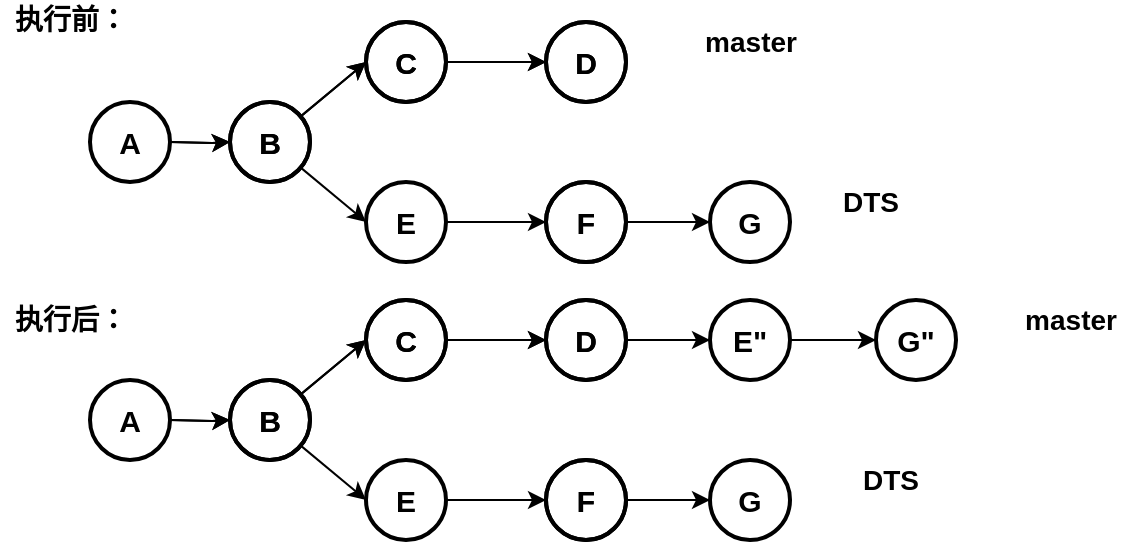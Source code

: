 <mxfile version="13.10.0" type="embed">
    <diagram id="29kbRAlh68MggSC3cW_3" name="Page-1">
        <mxGraphModel dx="1665" dy="655" grid="1" gridSize="10" guides="1" tooltips="1" connect="1" arrows="1" fold="1" page="1" pageScale="1" pageWidth="827" pageHeight="1169" background="#ffffff" math="0" shadow="0">
            <root>
                <mxCell id="0"/>
                <mxCell id="1" parent="0"/>
                <mxCell id="33" value="" style="edgeStyle=orthogonalEdgeStyle;rounded=0;orthogonalLoop=1;jettySize=auto;html=1;fontColor=#000000;strokeColor=#000000;fontStyle=1" parent="1" target="43" edge="1">
                    <mxGeometry relative="1" as="geometry">
                        <mxPoint x="130" y="141" as="sourcePoint"/>
                    </mxGeometry>
                </mxCell>
                <mxCell id="35" value="&lt;font size=&quot;1&quot;&gt;&lt;span style=&quot;font-size: 15px&quot;&gt;F&lt;/span&gt;&lt;/font&gt;" style="ellipse;whiteSpace=wrap;html=1;fillColor=none;strokeColor=#000000;strokeWidth=2;fontColor=#000000;fontStyle=1" parent="1" vertex="1">
                    <mxGeometry x="318" y="161" width="40" height="40" as="geometry"/>
                </mxCell>
                <mxCell id="36" style="edgeStyle=none;rounded=0;orthogonalLoop=1;jettySize=auto;html=1;strokeColor=#000000;fontColor=#000000;fontStyle=1" parent="1" source="37" target="39" edge="1">
                    <mxGeometry relative="1" as="geometry"/>
                </mxCell>
                <mxCell id="37" value="&lt;font size=&quot;1&quot;&gt;&lt;span style=&quot;font-size: 15px&quot;&gt;C&lt;/span&gt;&lt;/font&gt;" style="ellipse;whiteSpace=wrap;html=1;fillColor=none;strokeColor=#000000;strokeWidth=2;fontColor=#000000;fontStyle=1" parent="1" vertex="1">
                    <mxGeometry x="228" y="81" width="40" height="40" as="geometry"/>
                </mxCell>
                <mxCell id="39" value="&lt;font size=&quot;1&quot;&gt;&lt;span style=&quot;font-size: 15px&quot;&gt;D&lt;/span&gt;&lt;/font&gt;" style="ellipse;whiteSpace=wrap;html=1;fillColor=none;strokeColor=#000000;strokeWidth=2;fontColor=#000000;fontStyle=1" parent="1" vertex="1">
                    <mxGeometry x="318" y="81" width="40" height="40" as="geometry"/>
                </mxCell>
                <mxCell id="41" style="rounded=0;orthogonalLoop=1;jettySize=auto;html=1;entryX=0;entryY=0.5;entryDx=0;entryDy=0;strokeColor=#000000;fontColor=#000000;fontStyle=1" parent="1" source="43" target="37" edge="1">
                    <mxGeometry relative="1" as="geometry"/>
                </mxCell>
                <mxCell id="43" value="&lt;span style=&quot;font-size: 15px&quot;&gt;&lt;span&gt;B&lt;/span&gt;&lt;/span&gt;" style="ellipse;whiteSpace=wrap;html=1;fillColor=none;strokeColor=#000000;strokeWidth=2;fontColor=#000000;fontStyle=1" parent="1" vertex="1">
                    <mxGeometry x="160" y="121" width="40" height="40" as="geometry"/>
                </mxCell>
                <mxCell id="45" value="&lt;font size=&quot;1&quot;&gt;&lt;span style=&quot;font-size: 15px&quot;&gt;A&lt;/span&gt;&lt;/font&gt;" style="ellipse;whiteSpace=wrap;html=1;fillColor=none;strokeColor=#000000;strokeWidth=2;fontColor=#000000;fontStyle=1" parent="1" vertex="1">
                    <mxGeometry x="90" y="121" width="40" height="40" as="geometry"/>
                </mxCell>
                <mxCell id="46" value="" style="edgeStyle=orthogonalEdgeStyle;rounded=0;orthogonalLoop=1;jettySize=auto;html=1;fontColor=#000000;strokeColor=#000000;fontStyle=1" parent="1" target="56" edge="1">
                    <mxGeometry relative="1" as="geometry">
                        <mxPoint x="130" y="141" as="sourcePoint"/>
                    </mxGeometry>
                </mxCell>
                <mxCell id="47" value="" style="edgeStyle=none;rounded=0;orthogonalLoop=1;jettySize=auto;html=1;strokeColor=#000000;fontColor=#000000;fontStyle=1" parent="1" source="48" target="53" edge="1">
                    <mxGeometry relative="1" as="geometry"/>
                </mxCell>
                <mxCell id="48" value="&lt;font size=&quot;1&quot;&gt;&lt;span style=&quot;font-size: 15px&quot;&gt;F&lt;/span&gt;&lt;/font&gt;" style="ellipse;whiteSpace=wrap;html=1;fillColor=none;strokeColor=#000000;strokeWidth=2;fontColor=#000000;fontStyle=1" parent="1" vertex="1">
                    <mxGeometry x="318" y="161" width="40" height="40" as="geometry"/>
                </mxCell>
                <mxCell id="49" style="edgeStyle=none;rounded=0;orthogonalLoop=1;jettySize=auto;html=1;strokeColor=#000000;fontColor=#000000;fontStyle=1" parent="1" source="50" target="52" edge="1">
                    <mxGeometry relative="1" as="geometry"/>
                </mxCell>
                <mxCell id="50" value="&lt;font size=&quot;1&quot;&gt;&lt;span style=&quot;font-size: 15px&quot;&gt;C&lt;/span&gt;&lt;/font&gt;" style="ellipse;whiteSpace=wrap;html=1;fillColor=none;strokeColor=#000000;strokeWidth=2;fontColor=#000000;fontStyle=1" parent="1" vertex="1">
                    <mxGeometry x="228" y="81" width="40" height="40" as="geometry"/>
                </mxCell>
                <mxCell id="52" value="&lt;font size=&quot;1&quot;&gt;&lt;span style=&quot;font-size: 15px&quot;&gt;D&lt;/span&gt;&lt;/font&gt;" style="ellipse;whiteSpace=wrap;html=1;fillColor=none;strokeColor=#000000;strokeWidth=2;fontColor=#000000;fontStyle=1" parent="1" vertex="1">
                    <mxGeometry x="318" y="81" width="40" height="40" as="geometry"/>
                </mxCell>
                <mxCell id="53" value="&lt;font size=&quot;1&quot;&gt;&lt;span style=&quot;font-size: 15px&quot;&gt;G&lt;/span&gt;&lt;/font&gt;" style="ellipse;whiteSpace=wrap;html=1;fillColor=none;strokeColor=#000000;strokeWidth=2;fontColor=#000000;fontStyle=1" parent="1" vertex="1">
                    <mxGeometry x="400" y="161" width="40" height="40" as="geometry"/>
                </mxCell>
                <mxCell id="54" style="rounded=0;orthogonalLoop=1;jettySize=auto;html=1;entryX=0;entryY=0.5;entryDx=0;entryDy=0;strokeColor=#000000;fontColor=#000000;fontStyle=1" parent="1" source="56" target="50" edge="1">
                    <mxGeometry relative="1" as="geometry"/>
                </mxCell>
                <mxCell id="64" style="rounded=0;orthogonalLoop=1;jettySize=auto;html=1;entryX=0;entryY=0.5;entryDx=0;entryDy=0;strokeColor=#000000;" parent="1" source="56" target="63" edge="1">
                    <mxGeometry relative="1" as="geometry"/>
                </mxCell>
                <mxCell id="56" value="&lt;span style=&quot;font-size: 15px&quot;&gt;&lt;span&gt;B&lt;/span&gt;&lt;/span&gt;" style="ellipse;whiteSpace=wrap;html=1;fillColor=none;strokeColor=#000000;strokeWidth=2;fontColor=#000000;fontStyle=1" parent="1" vertex="1">
                    <mxGeometry x="160" y="121" width="40" height="40" as="geometry"/>
                </mxCell>
                <mxCell id="58" value="&lt;font color=&quot;#000000&quot; style=&quot;font-size: 14px;&quot;&gt;master&lt;/font&gt;" style="text;html=1;align=center;verticalAlign=middle;resizable=0;points=[];autosize=1;fontSize=14;fontStyle=1" parent="1" vertex="1">
                    <mxGeometry x="390" y="81" width="60" height="20" as="geometry"/>
                </mxCell>
                <mxCell id="59" value="&lt;font color=&quot;#000000&quot; style=&quot;font-size: 14px&quot;&gt;DTS&lt;/font&gt;" style="text;html=1;align=center;verticalAlign=middle;resizable=0;points=[];autosize=1;fontSize=14;fontStyle=1" parent="1" vertex="1">
                    <mxGeometry x="460" y="161" width="40" height="20" as="geometry"/>
                </mxCell>
                <mxCell id="65" value="" style="edgeStyle=none;rounded=0;orthogonalLoop=1;jettySize=auto;html=1;strokeColor=#000000;" parent="1" source="63" target="48" edge="1">
                    <mxGeometry relative="1" as="geometry"/>
                </mxCell>
                <mxCell id="63" value="&lt;font size=&quot;1&quot;&gt;&lt;span style=&quot;font-size: 15px&quot;&gt;E&lt;/span&gt;&lt;/font&gt;" style="ellipse;whiteSpace=wrap;html=1;fillColor=none;strokeColor=#000000;strokeWidth=2;fontColor=#000000;fontStyle=1" parent="1" vertex="1">
                    <mxGeometry x="228" y="161" width="40" height="40" as="geometry"/>
                </mxCell>
                <mxCell id="66" value="" style="edgeStyle=orthogonalEdgeStyle;rounded=0;orthogonalLoop=1;jettySize=auto;html=1;fontColor=#000000;strokeColor=#000000;fontStyle=1" parent="1" target="74" edge="1">
                    <mxGeometry relative="1" as="geometry">
                        <mxPoint x="130" y="280" as="sourcePoint"/>
                    </mxGeometry>
                </mxCell>
                <mxCell id="67" value="" style="edgeStyle=none;rounded=0;orthogonalLoop=1;jettySize=auto;html=1;strokeColor=#000000;fontColor=#000000;fontStyle=1" parent="1" source="68" target="72" edge="1">
                    <mxGeometry relative="1" as="geometry"/>
                </mxCell>
                <mxCell id="68" value="&lt;font size=&quot;1&quot;&gt;&lt;span style=&quot;font-size: 15px&quot;&gt;F&lt;/span&gt;&lt;/font&gt;" style="ellipse;whiteSpace=wrap;html=1;fillColor=none;strokeColor=#000000;strokeWidth=2;fontColor=#000000;fontStyle=1" parent="1" vertex="1">
                    <mxGeometry x="318" y="300" width="40" height="40" as="geometry"/>
                </mxCell>
                <mxCell id="69" style="edgeStyle=none;rounded=0;orthogonalLoop=1;jettySize=auto;html=1;strokeColor=#000000;fontColor=#000000;fontStyle=1" parent="1" source="70" target="71" edge="1">
                    <mxGeometry relative="1" as="geometry"/>
                </mxCell>
                <mxCell id="70" value="&lt;font size=&quot;1&quot;&gt;&lt;span style=&quot;font-size: 15px&quot;&gt;C&lt;/span&gt;&lt;/font&gt;" style="ellipse;whiteSpace=wrap;html=1;fillColor=none;strokeColor=#000000;strokeWidth=2;fontColor=#000000;fontStyle=1" parent="1" vertex="1">
                    <mxGeometry x="228" y="220" width="40" height="40" as="geometry"/>
                </mxCell>
                <mxCell id="71" value="&lt;font size=&quot;1&quot;&gt;&lt;span style=&quot;font-size: 15px&quot;&gt;D&lt;/span&gt;&lt;/font&gt;" style="ellipse;whiteSpace=wrap;html=1;fillColor=none;strokeColor=#000000;strokeWidth=2;fontColor=#000000;fontStyle=1" parent="1" vertex="1">
                    <mxGeometry x="318" y="220" width="40" height="40" as="geometry"/>
                </mxCell>
                <mxCell id="72" value="&lt;font size=&quot;1&quot;&gt;&lt;span style=&quot;font-size: 15px&quot;&gt;G&lt;/span&gt;&lt;/font&gt;" style="ellipse;whiteSpace=wrap;html=1;fillColor=none;strokeColor=#000000;strokeWidth=2;fontColor=#000000;fontStyle=1" parent="1" vertex="1">
                    <mxGeometry x="400" y="300" width="40" height="40" as="geometry"/>
                </mxCell>
                <mxCell id="73" style="rounded=0;orthogonalLoop=1;jettySize=auto;html=1;entryX=0;entryY=0.5;entryDx=0;entryDy=0;strokeColor=#000000;fontColor=#000000;fontStyle=1" parent="1" source="74" target="70" edge="1">
                    <mxGeometry relative="1" as="geometry"/>
                </mxCell>
                <mxCell id="74" value="&lt;span style=&quot;font-size: 15px&quot;&gt;&lt;span&gt;B&lt;/span&gt;&lt;/span&gt;" style="ellipse;whiteSpace=wrap;html=1;fillColor=none;strokeColor=#000000;strokeWidth=2;fontColor=#000000;fontStyle=1" parent="1" vertex="1">
                    <mxGeometry x="160" y="260" width="40" height="40" as="geometry"/>
                </mxCell>
                <mxCell id="75" value="&lt;font size=&quot;1&quot;&gt;&lt;span style=&quot;font-size: 15px&quot;&gt;A&lt;/span&gt;&lt;/font&gt;" style="ellipse;whiteSpace=wrap;html=1;fillColor=none;strokeColor=#000000;strokeWidth=2;fontColor=#000000;fontStyle=1" parent="1" vertex="1">
                    <mxGeometry x="90" y="260" width="40" height="40" as="geometry"/>
                </mxCell>
                <mxCell id="76" value="" style="edgeStyle=orthogonalEdgeStyle;rounded=0;orthogonalLoop=1;jettySize=auto;html=1;fontColor=#000000;strokeColor=#000000;fontStyle=1" parent="1" target="85" edge="1">
                    <mxGeometry relative="1" as="geometry">
                        <mxPoint x="130" y="280" as="sourcePoint"/>
                    </mxGeometry>
                </mxCell>
                <mxCell id="78" value="&lt;font size=&quot;1&quot;&gt;&lt;span style=&quot;font-size: 15px&quot;&gt;F&lt;/span&gt;&lt;/font&gt;" style="ellipse;whiteSpace=wrap;html=1;fillColor=none;strokeColor=#000000;strokeWidth=2;fontColor=#000000;fontStyle=1" parent="1" vertex="1">
                    <mxGeometry x="318" y="300" width="40" height="40" as="geometry"/>
                </mxCell>
                <mxCell id="79" style="edgeStyle=none;rounded=0;orthogonalLoop=1;jettySize=auto;html=1;strokeColor=#000000;fontColor=#000000;fontStyle=1" parent="1" source="80" target="81" edge="1">
                    <mxGeometry relative="1" as="geometry"/>
                </mxCell>
                <mxCell id="80" value="&lt;font size=&quot;1&quot;&gt;&lt;span style=&quot;font-size: 15px&quot;&gt;C&lt;/span&gt;&lt;/font&gt;" style="ellipse;whiteSpace=wrap;html=1;fillColor=none;strokeColor=#000000;strokeWidth=2;fontColor=#000000;fontStyle=1" parent="1" vertex="1">
                    <mxGeometry x="228" y="220" width="40" height="40" as="geometry"/>
                </mxCell>
                <mxCell id="95" value="" style="edgeStyle=none;rounded=0;orthogonalLoop=1;jettySize=auto;html=1;strokeColor=#000000;" parent="1" source="81" target="90" edge="1">
                    <mxGeometry relative="1" as="geometry"/>
                </mxCell>
                <mxCell id="81" value="&lt;font size=&quot;1&quot;&gt;&lt;span style=&quot;font-size: 15px&quot;&gt;D&lt;/span&gt;&lt;/font&gt;" style="ellipse;whiteSpace=wrap;html=1;fillColor=none;strokeColor=#000000;strokeWidth=2;fontColor=#000000;fontStyle=1" parent="1" vertex="1">
                    <mxGeometry x="318" y="220" width="40" height="40" as="geometry"/>
                </mxCell>
                <mxCell id="83" style="rounded=0;orthogonalLoop=1;jettySize=auto;html=1;entryX=0;entryY=0.5;entryDx=0;entryDy=0;strokeColor=#000000;fontColor=#000000;fontStyle=1" parent="1" source="85" target="80" edge="1">
                    <mxGeometry relative="1" as="geometry"/>
                </mxCell>
                <mxCell id="84" style="rounded=0;orthogonalLoop=1;jettySize=auto;html=1;entryX=0;entryY=0.5;entryDx=0;entryDy=0;strokeColor=#000000;" parent="1" source="85" target="89" edge="1">
                    <mxGeometry relative="1" as="geometry"/>
                </mxCell>
                <mxCell id="85" value="&lt;span style=&quot;font-size: 15px&quot;&gt;&lt;span&gt;B&lt;/span&gt;&lt;/span&gt;" style="ellipse;whiteSpace=wrap;html=1;fillColor=none;strokeColor=#000000;strokeWidth=2;fontColor=#000000;fontStyle=1" parent="1" vertex="1">
                    <mxGeometry x="160" y="260" width="40" height="40" as="geometry"/>
                </mxCell>
                <mxCell id="86" value="&lt;font color=&quot;#000000&quot; style=&quot;font-size: 14px;&quot;&gt;master&lt;/font&gt;" style="text;html=1;align=center;verticalAlign=middle;resizable=0;points=[];autosize=1;fontSize=14;fontStyle=1" parent="1" vertex="1">
                    <mxGeometry x="550" y="220" width="60" height="20" as="geometry"/>
                </mxCell>
                <mxCell id="87" value="&lt;font color=&quot;#000000&quot; style=&quot;font-size: 14px&quot;&gt;DTS&lt;/font&gt;" style="text;html=1;align=center;verticalAlign=middle;resizable=0;points=[];autosize=1;fontSize=14;fontStyle=1" parent="1" vertex="1">
                    <mxGeometry x="470" y="300" width="40" height="20" as="geometry"/>
                </mxCell>
                <mxCell id="88" value="" style="edgeStyle=none;rounded=0;orthogonalLoop=1;jettySize=auto;html=1;strokeColor=#000000;" parent="1" source="89" target="78" edge="1">
                    <mxGeometry relative="1" as="geometry"/>
                </mxCell>
                <mxCell id="89" value="&lt;font size=&quot;1&quot;&gt;&lt;span style=&quot;font-size: 15px&quot;&gt;E&lt;/span&gt;&lt;/font&gt;" style="ellipse;whiteSpace=wrap;html=1;fillColor=none;strokeColor=#000000;strokeWidth=2;fontColor=#000000;fontStyle=1" parent="1" vertex="1">
                    <mxGeometry x="228" y="300" width="40" height="40" as="geometry"/>
                </mxCell>
                <mxCell id="96" value="" style="edgeStyle=none;rounded=0;orthogonalLoop=1;jettySize=auto;html=1;strokeColor=#000000;" parent="1" source="90" target="91" edge="1">
                    <mxGeometry relative="1" as="geometry"/>
                </mxCell>
                <mxCell id="90" value="&lt;font size=&quot;1&quot;&gt;&lt;span style=&quot;font-size: 15px&quot;&gt;E&quot;&lt;/span&gt;&lt;/font&gt;" style="ellipse;whiteSpace=wrap;html=1;fillColor=none;strokeColor=#000000;strokeWidth=2;fontColor=#000000;fontStyle=1" parent="1" vertex="1">
                    <mxGeometry x="400" y="220" width="40" height="40" as="geometry"/>
                </mxCell>
                <mxCell id="91" value="&lt;font size=&quot;1&quot;&gt;&lt;span style=&quot;font-size: 15px&quot;&gt;G&quot;&lt;br&gt;&lt;/span&gt;&lt;/font&gt;" style="ellipse;whiteSpace=wrap;html=1;fillColor=none;strokeColor=#000000;strokeWidth=2;fontColor=#000000;fontStyle=1" parent="1" vertex="1">
                    <mxGeometry x="483" y="220" width="40" height="40" as="geometry"/>
                </mxCell>
                <mxCell id="97" value="&lt;font color=&quot;#000000&quot; style=&quot;font-size: 14px&quot;&gt;执行前：&lt;/font&gt;" style="text;html=1;align=center;verticalAlign=middle;resizable=0;points=[];autosize=1;fontSize=14;fontStyle=1" vertex="1" parent="1">
                    <mxGeometry x="45" y="70" width="70" height="20" as="geometry"/>
                </mxCell>
                <mxCell id="98" value="&lt;font color=&quot;#000000&quot; style=&quot;font-size: 14px&quot;&gt;执行后：&lt;/font&gt;" style="text;html=1;align=center;verticalAlign=middle;resizable=0;points=[];autosize=1;fontSize=14;fontStyle=1" vertex="1" parent="1">
                    <mxGeometry x="45" y="220" width="70" height="20" as="geometry"/>
                </mxCell>
            </root>
        </mxGraphModel>
    </diagram>
</mxfile>